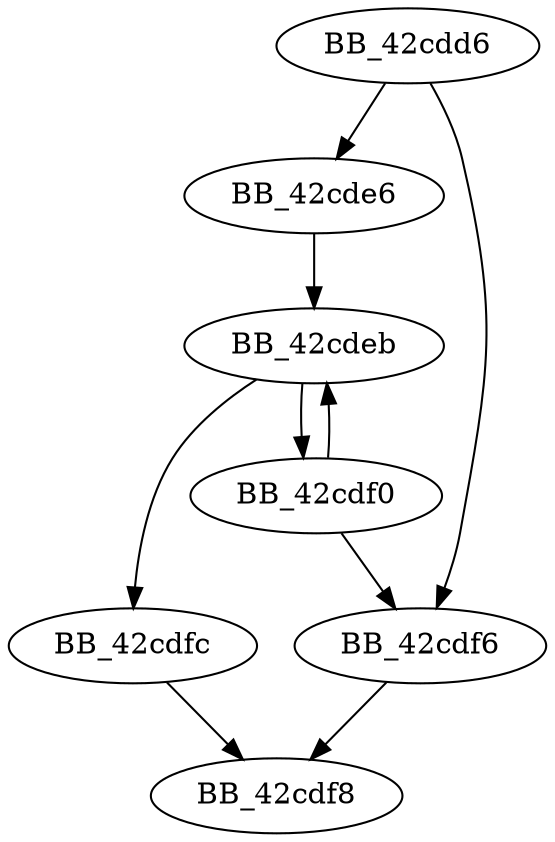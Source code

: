 DiGraph unknown_libname_34{
BB_42cdd6->BB_42cde6
BB_42cdd6->BB_42cdf6
BB_42cde6->BB_42cdeb
BB_42cdeb->BB_42cdf0
BB_42cdeb->BB_42cdfc
BB_42cdf0->BB_42cdeb
BB_42cdf0->BB_42cdf6
BB_42cdf6->BB_42cdf8
BB_42cdfc->BB_42cdf8
}
